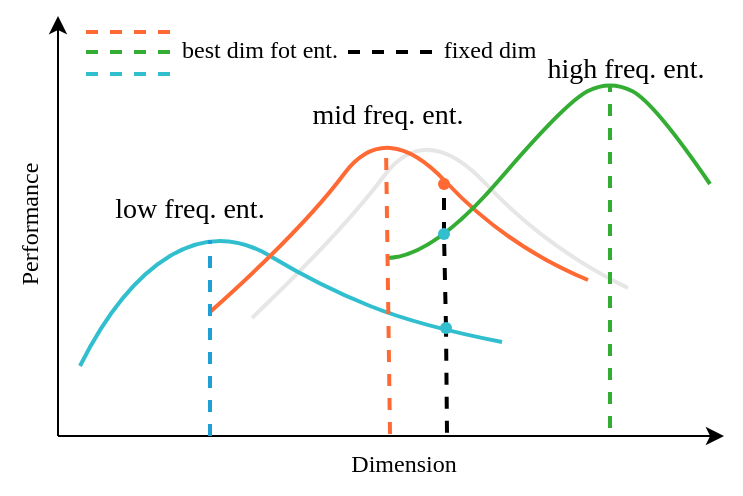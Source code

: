 <mxfile version="22.1.18" type="github">
  <diagram name="第 1 页" id="CqQnix17lk4yUb3VdyT7">
    <mxGraphModel dx="309" dy="180" grid="1" gridSize="1" guides="1" tooltips="1" connect="1" arrows="1" fold="1" page="1" pageScale="1" pageWidth="827" pageHeight="1169" background="#ffffff" math="0" shadow="0">
      <root>
        <mxCell id="0" />
        <mxCell id="1" parent="0" />
        <mxCell id="hR0jhwuUxT8upjmm4SGZ-33" value="" style="endArrow=none;html=1;rounded=0;curved=1;strokeColor=#E6E6E6;targetPerimeterSpacing=1;strokeWidth=2;" edge="1" parent="1">
          <mxGeometry width="50" height="50" relative="1" as="geometry">
            <mxPoint x="426" y="416" as="sourcePoint" />
            <mxPoint x="614" y="401" as="targetPoint" />
            <Array as="points">
              <mxPoint x="471" y="373" />
              <mxPoint x="513" y="317" />
              <mxPoint x="573" y="381" />
            </Array>
          </mxGeometry>
        </mxCell>
        <mxCell id="hR0jhwuUxT8upjmm4SGZ-4" value="" style="endArrow=classic;html=1;rounded=0;" edge="1" parent="1">
          <mxGeometry width="50" height="50" relative="1" as="geometry">
            <mxPoint x="329" y="475" as="sourcePoint" />
            <mxPoint x="662" y="475" as="targetPoint" />
          </mxGeometry>
        </mxCell>
        <mxCell id="hR0jhwuUxT8upjmm4SGZ-5" value="" style="endArrow=classic;html=1;rounded=0;" edge="1" parent="1">
          <mxGeometry width="50" height="50" relative="1" as="geometry">
            <mxPoint x="329" y="475" as="sourcePoint" />
            <mxPoint x="329" y="265" as="targetPoint" />
            <Array as="points" />
          </mxGeometry>
        </mxCell>
        <mxCell id="hR0jhwuUxT8upjmm4SGZ-6" value="" style="endArrow=none;html=1;rounded=0;curved=1;strokeColor=#31BFCF;endSize=15;targetPerimeterSpacing=1;sourcePerimeterSpacing=10;startSize=15;shadow=0;arcSize=25;strokeWidth=2;" edge="1" parent="1">
          <mxGeometry width="50" height="50" relative="1" as="geometry">
            <mxPoint x="340" y="440" as="sourcePoint" />
            <mxPoint x="551" y="428" as="targetPoint" />
            <Array as="points">
              <mxPoint x="360" y="400" />
              <mxPoint x="410" y="370" />
              <mxPoint x="460" y="400" />
              <mxPoint x="510" y="420" />
            </Array>
          </mxGeometry>
        </mxCell>
        <mxCell id="hR0jhwuUxT8upjmm4SGZ-7" value="" style="endArrow=none;html=1;rounded=0;curved=1;strokeColor=#FF6933;targetPerimeterSpacing=1;strokeWidth=2;" edge="1" parent="1">
          <mxGeometry width="50" height="50" relative="1" as="geometry">
            <mxPoint x="405" y="413" as="sourcePoint" />
            <mxPoint x="594" y="397" as="targetPoint" />
            <Array as="points">
              <mxPoint x="451" y="372" />
              <mxPoint x="493" y="316" />
              <mxPoint x="553" y="380" />
            </Array>
          </mxGeometry>
        </mxCell>
        <mxCell id="hR0jhwuUxT8upjmm4SGZ-8" value="" style="endArrow=none;html=1;rounded=0;curved=1;strokeColor=#33AD33;targetPerimeterSpacing=10;endSize=10;metaEdit=0;sourcePerimeterSpacing=100;strokeWidth=2;" edge="1" parent="1">
          <mxGeometry width="50" height="50" relative="1" as="geometry">
            <mxPoint x="494" y="386" as="sourcePoint" />
            <mxPoint x="655" y="349" as="targetPoint" />
            <Array as="points">
              <mxPoint x="517" y="385" />
              <mxPoint x="583" y="308" />
              <mxPoint x="605" y="297" />
              <mxPoint x="627" y="308" />
            </Array>
          </mxGeometry>
        </mxCell>
        <mxCell id="hR0jhwuUxT8upjmm4SGZ-10" value="" style="endArrow=none;html=1;rounded=0;strokeColor=#1E9FD6;dashed=1;strokeWidth=2;" edge="1" parent="1">
          <mxGeometry width="50" height="50" relative="1" as="geometry">
            <mxPoint x="405" y="475" as="sourcePoint" />
            <mxPoint x="405" y="377" as="targetPoint" />
          </mxGeometry>
        </mxCell>
        <mxCell id="hR0jhwuUxT8upjmm4SGZ-11" value="" style="endArrow=none;html=1;rounded=0;strokeColor=#FF6933;dashed=1;strokeWidth=2;" edge="1" parent="1">
          <mxGeometry width="50" height="50" relative="1" as="geometry">
            <mxPoint x="495" y="474" as="sourcePoint" />
            <mxPoint x="493" y="330" as="targetPoint" />
          </mxGeometry>
        </mxCell>
        <mxCell id="hR0jhwuUxT8upjmm4SGZ-12" value="" style="endArrow=none;html=1;rounded=0;strokeColor=#33AD33;dashed=1;strokeWidth=2;" edge="1" parent="1">
          <mxGeometry width="50" height="50" relative="1" as="geometry">
            <mxPoint x="605" y="471" as="sourcePoint" />
            <mxPoint x="605" y="299" as="targetPoint" />
          </mxGeometry>
        </mxCell>
        <mxCell id="hR0jhwuUxT8upjmm4SGZ-13" value="" style="endArrow=none;html=1;rounded=0;strokeColor=#000000;dashed=1;strokeWidth=2;exitDx=0;exitDy=0;exitPerimeter=0;" edge="1" parent="1" source="hR0jhwuUxT8upjmm4SGZ-46">
          <mxGeometry width="50" height="50" relative="1" as="geometry">
            <mxPoint x="532" y="472" as="sourcePoint" />
            <mxPoint x="522" y="348" as="targetPoint" />
          </mxGeometry>
        </mxCell>
        <mxCell id="hR0jhwuUxT8upjmm4SGZ-14" value="&lt;font style=&quot;font-size: 14px;&quot; face=&quot;Times New Roman&quot;&gt;low freq. ent.&lt;/font&gt;" style="text;strokeColor=none;align=center;fillColor=none;html=1;verticalAlign=middle;whiteSpace=wrap;rounded=0;" vertex="1" parent="1">
          <mxGeometry x="345" y="347" width="100" height="30" as="geometry" />
        </mxCell>
        <mxCell id="hR0jhwuUxT8upjmm4SGZ-15" value="&lt;font style=&quot;font-size: 14px;&quot; face=&quot;Times New Roman&quot;&gt;mid freq. ent.&lt;/font&gt;" style="text;strokeColor=none;align=center;fillColor=none;html=1;verticalAlign=middle;whiteSpace=wrap;rounded=0;" vertex="1" parent="1">
          <mxGeometry x="444" y="300" width="100" height="30" as="geometry" />
        </mxCell>
        <mxCell id="hR0jhwuUxT8upjmm4SGZ-16" value="&lt;font style=&quot;font-size: 14px;&quot; face=&quot;Times New Roman&quot;&gt;high freq. ent.&lt;/font&gt;" style="text;strokeColor=none;align=center;fillColor=none;html=1;verticalAlign=middle;whiteSpace=wrap;rounded=0;" vertex="1" parent="1">
          <mxGeometry x="563" y="277" width="100" height="30" as="geometry" />
        </mxCell>
        <mxCell id="hR0jhwuUxT8upjmm4SGZ-17" value="" style="endArrow=none;html=1;rounded=0;strokeColor=#FF6933;dashed=1;strokeWidth=2;" edge="1" parent="1">
          <mxGeometry width="50" height="50" relative="1" as="geometry">
            <mxPoint x="385" y="273" as="sourcePoint" />
            <mxPoint x="338" y="273" as="targetPoint" />
          </mxGeometry>
        </mxCell>
        <mxCell id="hR0jhwuUxT8upjmm4SGZ-18" value="" style="endArrow=none;html=1;rounded=0;strokeColor=#33AD33;dashed=1;strokeWidth=2;" edge="1" parent="1">
          <mxGeometry width="50" height="50" relative="1" as="geometry">
            <mxPoint x="385" y="283" as="sourcePoint" />
            <mxPoint x="338" y="283" as="targetPoint" />
          </mxGeometry>
        </mxCell>
        <mxCell id="hR0jhwuUxT8upjmm4SGZ-19" value="" style="endArrow=none;html=1;rounded=0;strokeColor=#31BFCF;dashed=1;strokeWidth=2;" edge="1" parent="1">
          <mxGeometry width="50" height="50" relative="1" as="geometry">
            <mxPoint x="385" y="294" as="sourcePoint" />
            <mxPoint x="338" y="294" as="targetPoint" />
          </mxGeometry>
        </mxCell>
        <mxCell id="hR0jhwuUxT8upjmm4SGZ-20" value="&lt;font face=&quot;Times New Roman&quot;&gt;best dim fot ent.&lt;/font&gt;" style="text;strokeColor=none;align=center;fillColor=none;html=1;verticalAlign=middle;whiteSpace=wrap;rounded=0;" vertex="1" parent="1">
          <mxGeometry x="380" y="267" width="100" height="30" as="geometry" />
        </mxCell>
        <mxCell id="hR0jhwuUxT8upjmm4SGZ-21" value="" style="endArrow=none;html=1;rounded=0;strokeColor=#FFFFFF;dashed=1;strokeWidth=2;" edge="1" parent="1">
          <mxGeometry width="50" height="50" relative="1" as="geometry">
            <mxPoint x="525" y="283" as="sourcePoint" />
            <mxPoint x="478" y="283" as="targetPoint" />
          </mxGeometry>
        </mxCell>
        <mxCell id="hR0jhwuUxT8upjmm4SGZ-22" value="&lt;font face=&quot;Times New Roman&quot;&gt;fixed dim&lt;/font&gt;" style="text;strokeColor=none;align=center;fillColor=none;html=1;verticalAlign=middle;whiteSpace=wrap;rounded=0;" vertex="1" parent="1">
          <mxGeometry x="495" y="267" width="100" height="30" as="geometry" />
        </mxCell>
        <mxCell id="hR0jhwuUxT8upjmm4SGZ-24" value="" style="endArrow=none;html=1;rounded=0;strokeColor=#000000;dashed=1;strokeWidth=2;" edge="1" parent="1">
          <mxGeometry width="50" height="50" relative="1" as="geometry">
            <mxPoint x="474" y="283" as="sourcePoint" />
            <mxPoint x="519" y="283" as="targetPoint" />
          </mxGeometry>
        </mxCell>
        <mxCell id="hR0jhwuUxT8upjmm4SGZ-34" value="&lt;font face=&quot;Times New Roman&quot;&gt;Performance&lt;/font&gt;" style="text;strokeColor=none;align=center;fillColor=none;html=1;verticalAlign=middle;whiteSpace=wrap;rounded=0;rotation=-90;" vertex="1" parent="1">
          <mxGeometry x="265" y="354" width="100" height="30" as="geometry" />
        </mxCell>
        <mxCell id="hR0jhwuUxT8upjmm4SGZ-43" value="" style="endArrow=none;html=1;rounded=0;strokeColor=#000000;dashed=1;strokeWidth=2;exitX=0.715;exitY=-0.022;exitDx=0;exitDy=0;exitPerimeter=0;" edge="1" parent="1" source="hR0jhwuUxT8upjmm4SGZ-37" target="hR0jhwuUxT8upjmm4SGZ-30">
          <mxGeometry width="50" height="50" relative="1" as="geometry">
            <mxPoint x="524" y="473" as="sourcePoint" />
            <mxPoint x="522" y="348" as="targetPoint" />
          </mxGeometry>
        </mxCell>
        <mxCell id="hR0jhwuUxT8upjmm4SGZ-37" value="&lt;font face=&quot;Times New Roman&quot;&gt;Dimension&lt;/font&gt;" style="text;strokeColor=none;align=center;fillColor=none;html=1;verticalAlign=middle;whiteSpace=wrap;rounded=0;" vertex="1" parent="1">
          <mxGeometry x="452" y="474" width="100" height="30" as="geometry" />
        </mxCell>
        <mxCell id="hR0jhwuUxT8upjmm4SGZ-45" value="" style="endArrow=none;html=1;rounded=0;strokeColor=#000000;dashed=1;strokeWidth=2;exitDx=0;exitDy=0;exitPerimeter=0;" edge="1" parent="1" source="hR0jhwuUxT8upjmm4SGZ-30" target="hR0jhwuUxT8upjmm4SGZ-44">
          <mxGeometry width="50" height="50" relative="1" as="geometry">
            <mxPoint x="523" y="421" as="sourcePoint" />
            <mxPoint x="522" y="348" as="targetPoint" />
          </mxGeometry>
        </mxCell>
        <mxCell id="hR0jhwuUxT8upjmm4SGZ-30" value="" style="shape=waypoint;fillStyle=solid;size=6;pointerEvents=1;points=[];fillColor=none;resizable=0;rotatable=0;perimeter=centerPerimeter;snapToPoint=1;strokeColor=#31BFCF;" vertex="1" parent="1">
          <mxGeometry x="513" y="411" width="20" height="20" as="geometry" />
        </mxCell>
        <mxCell id="hR0jhwuUxT8upjmm4SGZ-47" value="" style="endArrow=none;html=1;rounded=0;strokeColor=#000000;dashed=1;strokeWidth=2;exitDx=0;exitDy=0;exitPerimeter=0;" edge="1" parent="1" source="hR0jhwuUxT8upjmm4SGZ-44" target="hR0jhwuUxT8upjmm4SGZ-46">
          <mxGeometry width="50" height="50" relative="1" as="geometry">
            <mxPoint x="522" y="374" as="sourcePoint" />
            <mxPoint x="522" y="348" as="targetPoint" />
          </mxGeometry>
        </mxCell>
        <mxCell id="hR0jhwuUxT8upjmm4SGZ-44" value="" style="shape=waypoint;fillStyle=solid;size=6;pointerEvents=1;points=[];fillColor=none;resizable=0;rotatable=0;perimeter=centerPerimeter;snapToPoint=1;strokeColor=#31BFCF;" vertex="1" parent="1">
          <mxGeometry x="512" y="364" width="20" height="20" as="geometry" />
        </mxCell>
        <mxCell id="hR0jhwuUxT8upjmm4SGZ-46" value="" style="shape=waypoint;fillStyle=solid;size=6;pointerEvents=1;points=[];fillColor=none;resizable=0;rotatable=0;perimeter=centerPerimeter;snapToPoint=1;strokeColor=#FF6933;" vertex="1" parent="1">
          <mxGeometry x="512" y="339" width="20" height="20" as="geometry" />
        </mxCell>
      </root>
    </mxGraphModel>
  </diagram>
</mxfile>
